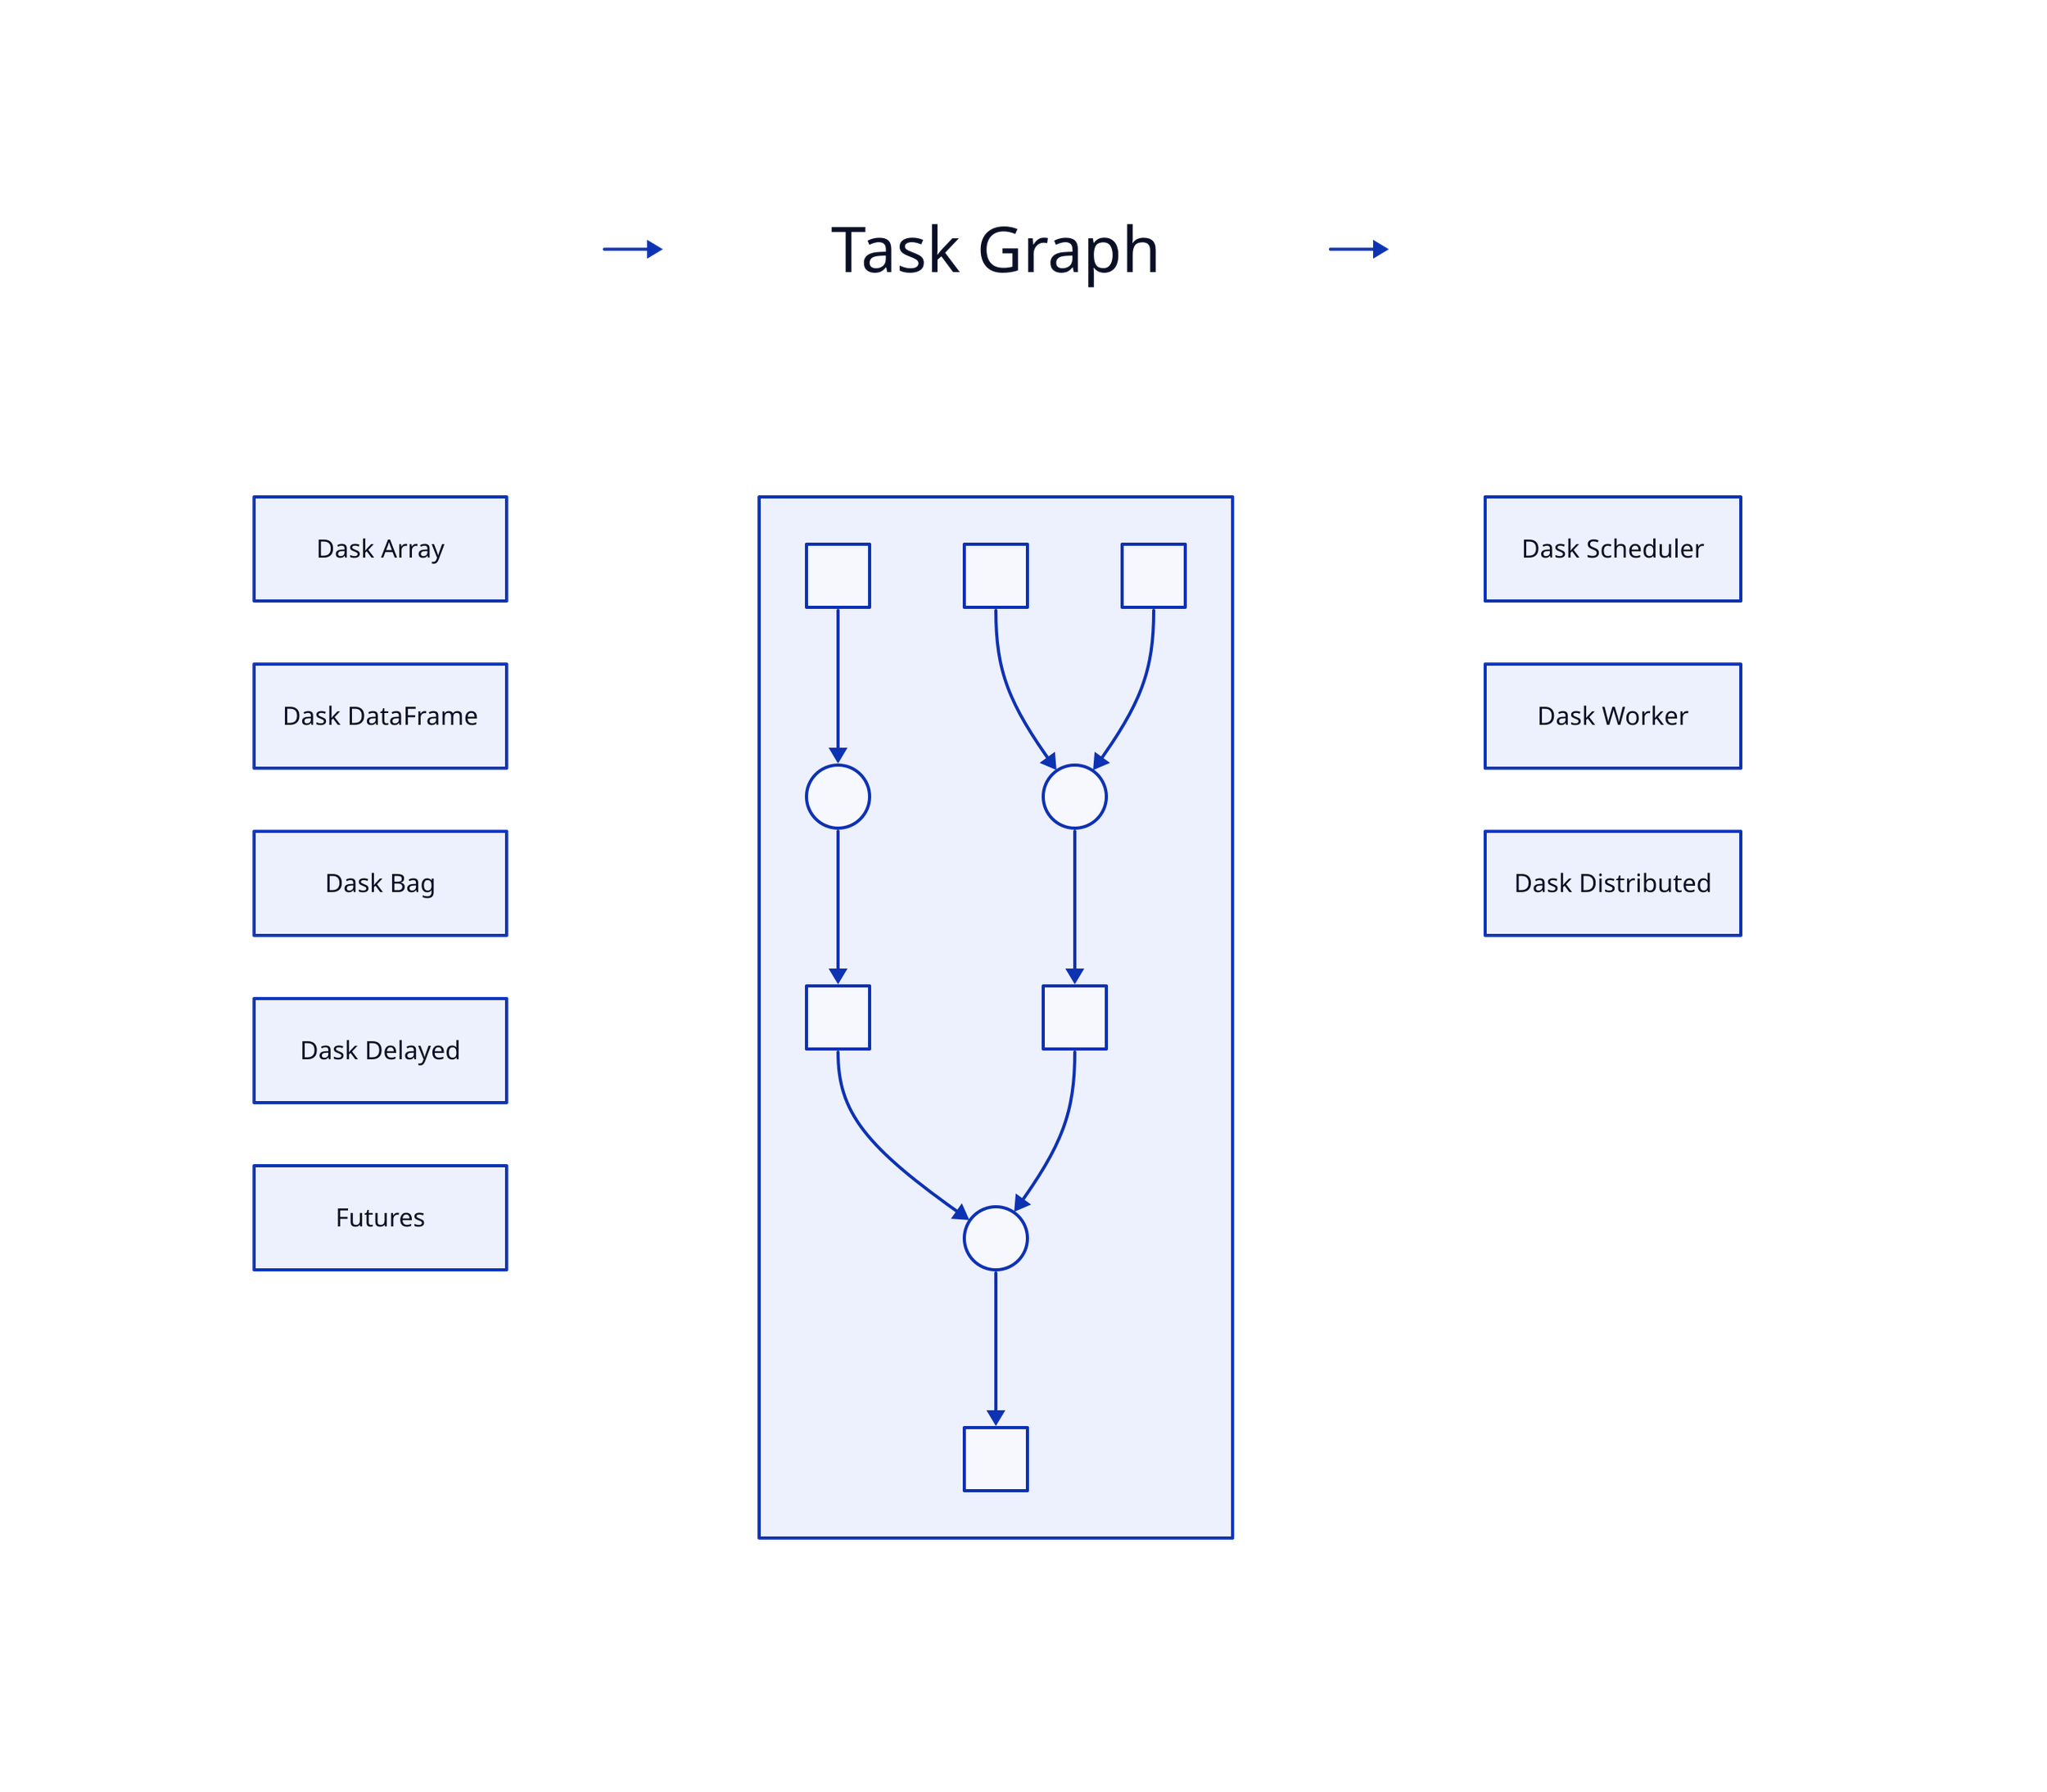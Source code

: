 direction: right
style.fill: transparent

classes : {
    square: {
        shape: square
        width: 40
    }
    circle: {
        shape: circle
        width: 40
    }
    title : {
        style: {
            font-size: 30  
            fill: transparent
            stroke: transparent 
        }
    }
    main: {
        style: {
            fill: transparent
            stroke: transparent
        }
    }
}
grid-columns: 3
grid-rows: 2

Collections: |md
    ### Collections
    (create task graphs)
| { class: title }

collection-details: "" {
    grid-columns: 1
    class: main
    dask-array: Dask Array
    dask-dataframe: Dask DataFrame
    dask-bag: Dask Bag
    dask-delayed: Dask Delayed
    dask-futures: Futures
}

task-graph: Task Graph {
    shape: oval 
    class: title
    style: {
        font-size: 40
    }
}

task-graph-details: "" {
    grid-columns: 1
    class: main
    random-directed-acyclic-graph: "" {
        node1 : "" { class: square }
        node12 : "" { class: square }
        node2 : "" { class: circle }
        node3 : "" { class: square }
        node4 : "" { class: circle }
        node5 : "" { class: square }
        node51 : "" { class: square }
        node6 : "" { class: circle }
        node7 : "" { class: square }
        node1 -> node2
        node12 -> node2
        node3 -> node4
        node4 -> node5
        node2 -> node51
        node5 -> node6
        node51 -> node6
        node6 -> node7
    }   
}

Schedulers: |md
    ### Schedulers
    (execute the task graphs)
| { class: title } 

scheduler-details: "" {
    grid-columns: 1
    class: main
    dask-scheduler: Dask Scheduler
    dask-worker: Dask Worker
    dask-distributed: Dask Distributed
}

Collections -> task-graph -> Schedulers